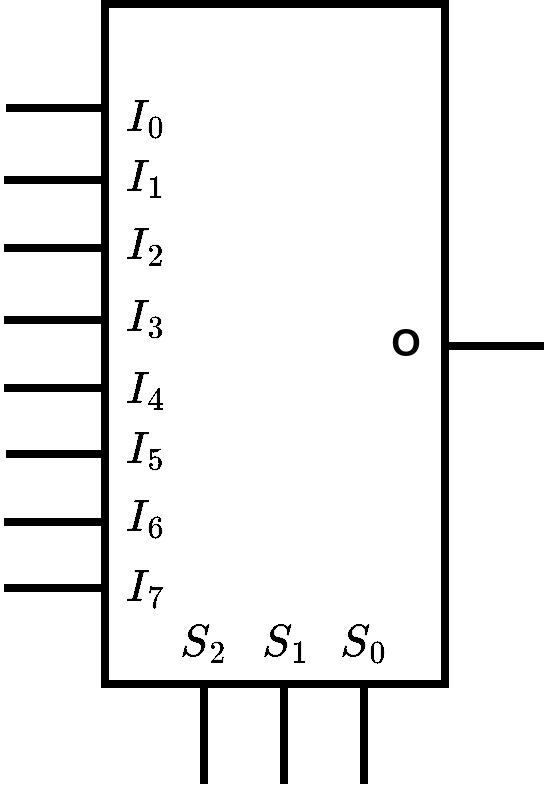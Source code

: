 <mxfile version="26.0.16">
  <diagram name="Page-1" id="CIo1ybvOrH7u_SUPZsDl">
    <mxGraphModel dx="1114" dy="835" grid="1" gridSize="10" guides="1" tooltips="1" connect="1" arrows="1" fold="1" page="1" pageScale="1" pageWidth="850" pageHeight="1100" math="1" shadow="0">
      <root>
        <mxCell id="0" />
        <mxCell id="1" parent="0" />
        <mxCell id="1iXeRK8cjxEeV5GBkT35-29" value="" style="group;flipH=1;" parent="1" vertex="1" connectable="0">
          <mxGeometry x="310" y="230" width="271" height="340" as="geometry" />
        </mxCell>
        <mxCell id="1iXeRK8cjxEeV5GBkT35-6" value="" style="rounded=0;whiteSpace=wrap;html=1;strokeWidth=4;fontStyle=1;fontSize=19;" parent="1iXeRK8cjxEeV5GBkT35-29" vertex="1">
          <mxGeometry x="50.5" width="170" height="340" as="geometry" />
        </mxCell>
        <mxCell id="1iXeRK8cjxEeV5GBkT35-7" value="" style="endArrow=none;html=1;rounded=0;strokeWidth=4;fontStyle=1;fontSize=19;" parent="1iXeRK8cjxEeV5GBkT35-29" edge="1">
          <mxGeometry width="50" height="50" relative="1" as="geometry">
            <mxPoint x="50.5" y="52" as="sourcePoint" />
            <mxPoint x="1" y="52" as="targetPoint" />
          </mxGeometry>
        </mxCell>
        <mxCell id="1iXeRK8cjxEeV5GBkT35-8" value="" style="endArrow=none;html=1;rounded=0;strokeWidth=4;fontStyle=1;fontSize=19;" parent="1iXeRK8cjxEeV5GBkT35-29" edge="1">
          <mxGeometry width="50" height="50" relative="1" as="geometry">
            <mxPoint x="49.5" y="88" as="sourcePoint" />
            <mxPoint y="88" as="targetPoint" />
          </mxGeometry>
        </mxCell>
        <mxCell id="1iXeRK8cjxEeV5GBkT35-9" value="" style="endArrow=none;html=1;rounded=0;strokeWidth=4;fontStyle=1;fontSize=19;" parent="1iXeRK8cjxEeV5GBkT35-29" edge="1">
          <mxGeometry width="50" height="50" relative="1" as="geometry">
            <mxPoint x="49.5" y="122" as="sourcePoint" />
            <mxPoint y="122" as="targetPoint" />
          </mxGeometry>
        </mxCell>
        <mxCell id="1iXeRK8cjxEeV5GBkT35-10" value="" style="endArrow=none;html=1;rounded=0;strokeWidth=4;fontStyle=1;fontSize=19;" parent="1iXeRK8cjxEeV5GBkT35-29" edge="1">
          <mxGeometry width="50" height="50" relative="1" as="geometry">
            <mxPoint x="49.5" y="158" as="sourcePoint" />
            <mxPoint y="158" as="targetPoint" />
          </mxGeometry>
        </mxCell>
        <mxCell id="1iXeRK8cjxEeV5GBkT35-11" value="" style="endArrow=none;html=1;rounded=0;strokeWidth=4;fontStyle=1;fontSize=19;" parent="1iXeRK8cjxEeV5GBkT35-29" edge="1">
          <mxGeometry width="50" height="50" relative="1" as="geometry">
            <mxPoint x="49.5" y="192" as="sourcePoint" />
            <mxPoint y="192" as="targetPoint" />
          </mxGeometry>
        </mxCell>
        <mxCell id="1iXeRK8cjxEeV5GBkT35-12" value="" style="endArrow=none;html=1;rounded=0;strokeWidth=4;fontStyle=1;fontSize=19;" parent="1iXeRK8cjxEeV5GBkT35-29" edge="1">
          <mxGeometry width="50" height="50" relative="1" as="geometry">
            <mxPoint x="50.5" y="225" as="sourcePoint" />
            <mxPoint x="1" y="225" as="targetPoint" />
          </mxGeometry>
        </mxCell>
        <mxCell id="1iXeRK8cjxEeV5GBkT35-13" value="" style="endArrow=none;html=1;rounded=0;strokeWidth=4;fontStyle=1;fontSize=19;" parent="1iXeRK8cjxEeV5GBkT35-29" edge="1">
          <mxGeometry width="50" height="50" relative="1" as="geometry">
            <mxPoint x="49.5" y="259" as="sourcePoint" />
            <mxPoint y="259" as="targetPoint" />
          </mxGeometry>
        </mxCell>
        <mxCell id="1iXeRK8cjxEeV5GBkT35-14" value="" style="endArrow=none;html=1;rounded=0;strokeWidth=4;fontStyle=1;fontSize=19;" parent="1iXeRK8cjxEeV5GBkT35-29" edge="1">
          <mxGeometry width="50" height="50" relative="1" as="geometry">
            <mxPoint x="49.5" y="292" as="sourcePoint" />
            <mxPoint y="292" as="targetPoint" />
          </mxGeometry>
        </mxCell>
        <mxCell id="1iXeRK8cjxEeV5GBkT35-17" value="" style="endArrow=none;html=1;rounded=0;strokeWidth=4;fontStyle=1;fontSize=19;" parent="1iXeRK8cjxEeV5GBkT35-29" edge="1">
          <mxGeometry width="50" height="50" relative="1" as="geometry">
            <mxPoint x="270" y="171" as="sourcePoint" />
            <mxPoint x="220.5" y="171" as="targetPoint" />
          </mxGeometry>
        </mxCell>
        <mxCell id="1iXeRK8cjxEeV5GBkT35-18" value="\(I_0\)" style="text;strokeColor=none;align=center;fillColor=none;html=1;verticalAlign=middle;whiteSpace=wrap;rounded=0;strokeWidth=4;fontStyle=1;fontSize=19;" parent="1iXeRK8cjxEeV5GBkT35-29" vertex="1">
          <mxGeometry x="41" y="42" width="60" height="30" as="geometry" />
        </mxCell>
        <mxCell id="1iXeRK8cjxEeV5GBkT35-19" value="\(I_1\)" style="text;strokeColor=none;align=center;fillColor=none;html=1;verticalAlign=middle;whiteSpace=wrap;rounded=0;strokeWidth=4;fontStyle=1;fontSize=19;" parent="1iXeRK8cjxEeV5GBkT35-29" vertex="1">
          <mxGeometry x="41" y="72" width="60" height="30" as="geometry" />
        </mxCell>
        <mxCell id="1iXeRK8cjxEeV5GBkT35-20" value="\(I_2\)" style="text;strokeColor=none;align=center;fillColor=none;html=1;verticalAlign=middle;whiteSpace=wrap;rounded=0;strokeWidth=4;fontStyle=1;fontSize=19;" parent="1iXeRK8cjxEeV5GBkT35-29" vertex="1">
          <mxGeometry x="41" y="106" width="60" height="30" as="geometry" />
        </mxCell>
        <mxCell id="1iXeRK8cjxEeV5GBkT35-21" value="\(I_3\)" style="text;strokeColor=none;align=center;fillColor=none;html=1;verticalAlign=middle;whiteSpace=wrap;rounded=0;strokeWidth=4;fontStyle=1;fontSize=19;" parent="1iXeRK8cjxEeV5GBkT35-29" vertex="1">
          <mxGeometry x="41" y="142" width="60" height="30" as="geometry" />
        </mxCell>
        <mxCell id="1iXeRK8cjxEeV5GBkT35-22" value="\(I_4\)" style="text;strokeColor=none;align=center;fillColor=none;html=1;verticalAlign=middle;whiteSpace=wrap;rounded=0;strokeWidth=4;fontStyle=1;fontSize=19;" parent="1iXeRK8cjxEeV5GBkT35-29" vertex="1">
          <mxGeometry x="41" y="178" width="60" height="30" as="geometry" />
        </mxCell>
        <mxCell id="1iXeRK8cjxEeV5GBkT35-23" value="\(I_5\)" style="text;strokeColor=none;align=center;fillColor=none;html=1;verticalAlign=middle;whiteSpace=wrap;rounded=0;strokeWidth=4;fontStyle=1;fontSize=19;" parent="1iXeRK8cjxEeV5GBkT35-29" vertex="1">
          <mxGeometry x="41" y="208" width="60" height="30" as="geometry" />
        </mxCell>
        <mxCell id="1iXeRK8cjxEeV5GBkT35-24" value="\(I_6\)" style="text;strokeColor=none;align=center;fillColor=none;html=1;verticalAlign=middle;whiteSpace=wrap;rounded=0;strokeWidth=4;fontStyle=1;fontSize=19;" parent="1iXeRK8cjxEeV5GBkT35-29" vertex="1">
          <mxGeometry x="41" y="242" width="60" height="30" as="geometry" />
        </mxCell>
        <mxCell id="1iXeRK8cjxEeV5GBkT35-25" value="\(I_7\)" style="text;strokeColor=none;align=center;fillColor=none;html=1;verticalAlign=middle;whiteSpace=wrap;rounded=0;strokeWidth=4;fontStyle=1;fontSize=19;" parent="1iXeRK8cjxEeV5GBkT35-29" vertex="1">
          <mxGeometry x="41" y="277" width="60" height="30" as="geometry" />
        </mxCell>
        <mxCell id="1iXeRK8cjxEeV5GBkT35-26" value="\(S_0\)" style="text;strokeColor=none;align=center;fillColor=none;html=1;verticalAlign=middle;whiteSpace=wrap;rounded=0;strokeWidth=4;fontStyle=1;fontSize=19;" parent="1iXeRK8cjxEeV5GBkT35-29" vertex="1">
          <mxGeometry x="150" y="305" width="60" height="30" as="geometry" />
        </mxCell>
        <mxCell id="1iXeRK8cjxEeV5GBkT35-27" value="\(S_1\)" style="text;strokeColor=none;align=center;fillColor=none;html=1;verticalAlign=middle;whiteSpace=wrap;rounded=0;strokeWidth=4;fontStyle=1;fontSize=19;" parent="1iXeRK8cjxEeV5GBkT35-29" vertex="1">
          <mxGeometry x="111" y="305" width="60" height="30" as="geometry" />
        </mxCell>
        <mxCell id="1iXeRK8cjxEeV5GBkT35-28" value="\(S_2\)" style="text;strokeColor=none;align=center;fillColor=none;html=1;verticalAlign=middle;whiteSpace=wrap;rounded=0;strokeWidth=4;fontStyle=1;fontSize=19;" parent="1iXeRK8cjxEeV5GBkT35-29" vertex="1">
          <mxGeometry x="70" y="305" width="60" height="30" as="geometry" />
        </mxCell>
        <mxCell id="pa7cryn7MNPmr0vi9tEN-2" value="O" style="text;strokeColor=none;align=center;fillColor=none;html=1;verticalAlign=middle;whiteSpace=wrap;rounded=0;strokeWidth=4;fontStyle=1;fontSize=19;" vertex="1" parent="1iXeRK8cjxEeV5GBkT35-29">
          <mxGeometry x="171" y="155" width="60" height="30" as="geometry" />
        </mxCell>
        <mxCell id="pa7cryn7MNPmr0vi9tEN-1" value="" style="endArrow=none;html=1;rounded=0;strokeWidth=4;fontStyle=1;fontSize=19;" edge="1" parent="1">
          <mxGeometry width="50" height="50" relative="1" as="geometry">
            <mxPoint x="450" y="620" as="sourcePoint" />
            <mxPoint x="450" y="570" as="targetPoint" />
          </mxGeometry>
        </mxCell>
        <mxCell id="1iXeRK8cjxEeV5GBkT35-16" value="" style="endArrow=none;html=1;rounded=0;strokeWidth=4;fontStyle=1;fontSize=19;" parent="1" edge="1">
          <mxGeometry width="50" height="50" relative="1" as="geometry">
            <mxPoint x="410" y="620" as="sourcePoint" />
            <mxPoint x="410" y="570" as="targetPoint" />
          </mxGeometry>
        </mxCell>
        <mxCell id="1iXeRK8cjxEeV5GBkT35-15" value="" style="endArrow=none;html=1;rounded=0;strokeWidth=4;fontStyle=1;fontSize=19;" parent="1" edge="1">
          <mxGeometry width="50" height="50" relative="1" as="geometry">
            <mxPoint x="490" y="620" as="sourcePoint" />
            <mxPoint x="490" y="570" as="targetPoint" />
          </mxGeometry>
        </mxCell>
      </root>
    </mxGraphModel>
  </diagram>
</mxfile>
